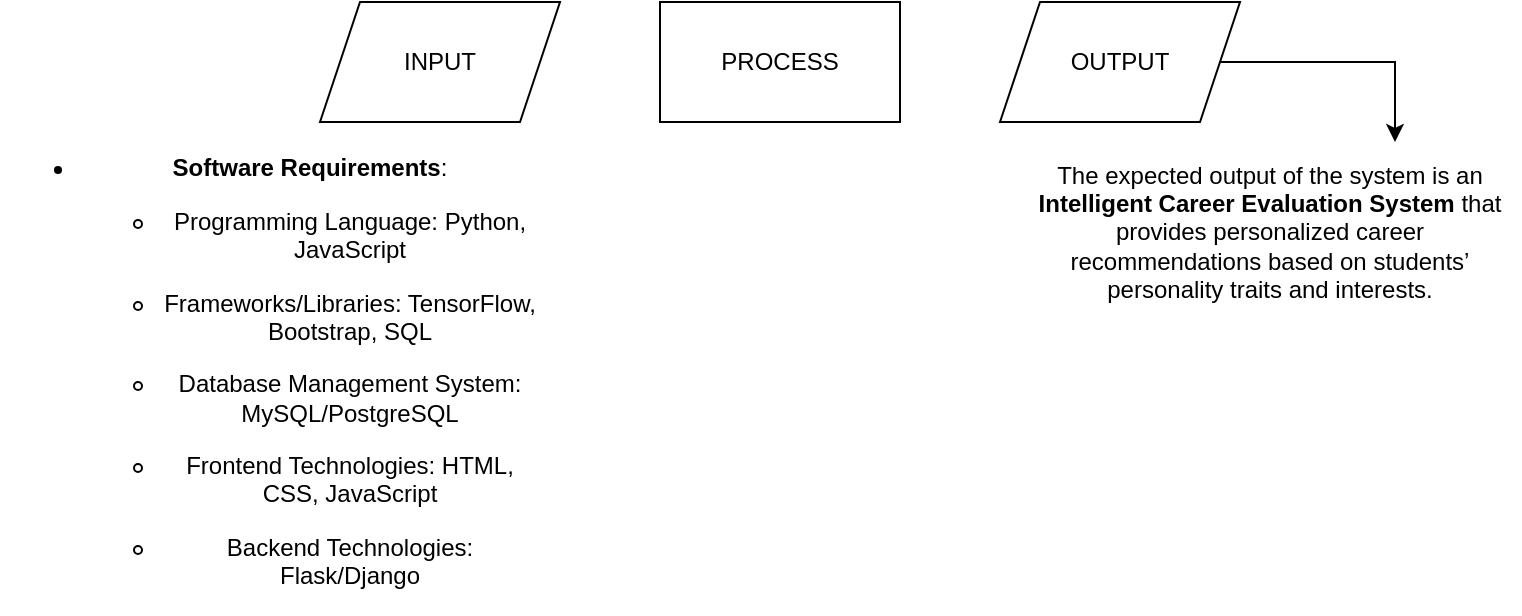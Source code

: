 <mxfile version="26.1.1" pages="4">
  <diagram id="hfyuYABr8la2JmntdbW9" name="Page-1">
    <mxGraphModel dx="1207" dy="551" grid="1" gridSize="10" guides="1" tooltips="1" connect="1" arrows="1" fold="1" page="1" pageScale="1" pageWidth="850" pageHeight="1100" math="0" shadow="0">
      <root>
        <mxCell id="0" />
        <mxCell id="1" parent="0" />
        <mxCell id="5gsKlyto8tQv6-r1u7al-3" value="PROCESS" style="rounded=0;whiteSpace=wrap;html=1;" vertex="1" parent="1">
          <mxGeometry x="360" y="220" width="120" height="60" as="geometry" />
        </mxCell>
        <mxCell id="5gsKlyto8tQv6-r1u7al-4" value="INPUT" style="shape=parallelogram;perimeter=parallelogramPerimeter;whiteSpace=wrap;html=1;fixedSize=1;" vertex="1" parent="1">
          <mxGeometry x="190" y="220" width="120" height="60" as="geometry" />
        </mxCell>
        <mxCell id="5gsKlyto8tQv6-r1u7al-12" style="edgeStyle=orthogonalEdgeStyle;rounded=0;orthogonalLoop=1;jettySize=auto;html=1;exitX=1;exitY=0.5;exitDx=0;exitDy=0;entryX=0.75;entryY=0;entryDx=0;entryDy=0;" edge="1" parent="1" source="5gsKlyto8tQv6-r1u7al-5" target="5gsKlyto8tQv6-r1u7al-8">
          <mxGeometry relative="1" as="geometry">
            <Array as="points">
              <mxPoint x="728" y="250" />
            </Array>
          </mxGeometry>
        </mxCell>
        <mxCell id="5gsKlyto8tQv6-r1u7al-5" value="OUTPUT" style="shape=parallelogram;perimeter=parallelogramPerimeter;whiteSpace=wrap;html=1;fixedSize=1;" vertex="1" parent="1">
          <mxGeometry x="530" y="220" width="120" height="60" as="geometry" />
        </mxCell>
        <mxCell id="5gsKlyto8tQv6-r1u7al-8" value="&lt;p data-pm-slice=&quot;1 1 []&quot;&gt;The expected output of the system is an &lt;strong&gt;Intelligent Career Evaluation System&lt;/strong&gt; that provides personalized career recommendations based on students’ personality traits and interests.&lt;/p&gt;" style="text;strokeColor=none;align=center;fillColor=none;html=1;verticalAlign=middle;whiteSpace=wrap;rounded=0;" vertex="1" parent="1">
          <mxGeometry x="540" y="290" width="250" height="90" as="geometry" />
        </mxCell>
        <mxCell id="5gsKlyto8tQv6-r1u7al-13" value="&lt;ul data-pm-slice=&quot;3 3 []&quot; data-spread=&quot;false&quot;&gt;&lt;li&gt;&lt;p&gt;&lt;strong&gt;Software Requirements&lt;/strong&gt;:&lt;/p&gt;&lt;ul data-spread=&quot;false&quot;&gt;&lt;li&gt;&lt;p&gt;Programming Language: Python, JavaScript&lt;/p&gt;&lt;/li&gt;&lt;li&gt;&lt;p&gt;Frameworks/Libraries: TensorFlow, Bootstrap, SQL&lt;/p&gt;&lt;/li&gt;&lt;li&gt;&lt;p&gt;Database Management System: MySQL/PostgreSQL&lt;/p&gt;&lt;/li&gt;&lt;li&gt;&lt;p&gt;Frontend Technologies: HTML, CSS, JavaScript&lt;/p&gt;&lt;/li&gt;&lt;li&gt;&lt;p&gt;Backend Technologies: Flask/Django&lt;/p&gt;&lt;/li&gt;&lt;/ul&gt;&lt;/li&gt;&lt;/ul&gt;" style="text;strokeColor=none;align=center;fillColor=none;html=1;verticalAlign=middle;whiteSpace=wrap;rounded=0;" vertex="1" parent="1">
          <mxGeometry x="30" y="290" width="270" height="230" as="geometry" />
        </mxCell>
      </root>
    </mxGraphModel>
  </diagram>
  <diagram id="goPFw3NXmJn4oZYxm_oR" name="Page-2">
    <mxGraphModel dx="1026" dy="468" grid="1" gridSize="10" guides="1" tooltips="1" connect="1" arrows="1" fold="1" page="1" pageScale="1" pageWidth="850" pageHeight="1100" math="0" shadow="0">
      <root>
        <mxCell id="0" />
        <mxCell id="1" parent="0" />
        <mxCell id="J_sBLno1oV_KEV4VT4-1-2" value="" style="shadow=0;dashed=0;html=1;strokeColor=none;fillColor=#4495D1;labelPosition=center;verticalLabelPosition=bottom;verticalAlign=top;align=center;outlineConnect=0;shape=mxgraph.veeam.2d.web_ui;" vertex="1" parent="1">
          <mxGeometry x="180" y="205.6" width="74.8" height="76.8" as="geometry" />
        </mxCell>
        <mxCell id="J_sBLno1oV_KEV4VT4-1-3" value="" style="strokeWidth=2;html=1;shape=mxgraph.flowchart.database;whiteSpace=wrap;" vertex="1" parent="1">
          <mxGeometry x="300" y="209" width="70" height="70" as="geometry" />
        </mxCell>
        <mxCell id="J_sBLno1oV_KEV4VT4-1-4" value="" style="shape=image;html=1;verticalAlign=top;verticalLabelPosition=bottom;labelBackgroundColor=#ffffff;imageAspect=0;aspect=fixed;image=https://cdn2.iconfinder.com/data/icons/essential-web-5/50/reload-refresh-redo-processing-circle-128.png" vertex="1" parent="1">
          <mxGeometry x="420" y="209" width="70" height="70" as="geometry" />
        </mxCell>
        <mxCell id="J_sBLno1oV_KEV4VT4-1-5" value="" style="aspect=fixed;sketch=0;html=1;dashed=0;whitespace=wrap;verticalLabelPosition=bottom;verticalAlign=top;fillColor=#2875E2;strokeColor=#ffffff;points=[[0.005,0.63,0],[0.1,0.2,0],[0.9,0.2,0],[0.5,0,0],[0.995,0.63,0],[0.72,0.99,0],[0.5,1,0],[0.28,0.99,0]];shape=mxgraph.kubernetes.icon2;prIcon=api" vertex="1" parent="1">
          <mxGeometry x="540" y="205.6" width="73.96" height="71" as="geometry" />
        </mxCell>
        <mxCell id="J_sBLno1oV_KEV4VT4-1-6" value="&lt;span id=&quot;docs-internal-guid-ea711663-7fff-9757-81e6-46e8104caecb&quot;&gt;&lt;span style=&quot;font-size: 11pt; font-family: &amp;quot;Times New Roman&amp;quot;, serif; background-color: transparent; font-variant-numeric: normal; font-variant-east-asian: normal; font-variant-alternates: normal; font-variant-position: normal; font-variant-emoji: normal; vertical-align: baseline; white-space-collapse: preserve;&quot;&gt;User Interface – Web-based portal for students to take assessments.&lt;/span&gt;&lt;/span&gt;" style="text;strokeColor=none;align=center;fillColor=none;html=1;verticalAlign=middle;whiteSpace=wrap;rounded=0;" vertex="1" parent="1">
          <mxGeometry x="130" y="310" width="127.4" height="30" as="geometry" />
        </mxCell>
        <mxCell id="J_sBLno1oV_KEV4VT4-1-7" value="&lt;span id=&quot;docs-internal-guid-8f9efcb6-7fff-2644-1b29-8d2b98c293bd&quot;&gt;&lt;span style=&quot;font-size: 11pt; font-family: &amp;quot;Times New Roman&amp;quot;, serif; background-color: transparent; font-variant-numeric: normal; font-variant-east-asian: normal; font-variant-alternates: normal; font-variant-position: normal; font-variant-emoji: normal; vertical-align: baseline; white-space-collapse: preserve;&quot;&gt;Database Server – Stores user data, personality assessments, and career recommendations.&lt;/span&gt;&lt;/span&gt;" style="text;strokeColor=none;align=center;fillColor=none;html=1;verticalAlign=middle;whiteSpace=wrap;rounded=0;" vertex="1" parent="1">
          <mxGeometry x="305" y="320" width="60" height="40" as="geometry" />
        </mxCell>
        <mxCell id="J_sBLno1oV_KEV4VT4-1-8" value="&lt;span id=&quot;docs-internal-guid-d424ca9e-7fff-9685-433a-0391ab42ac4c&quot;&gt;&lt;span style=&quot;font-size: 11pt; font-family: &amp;quot;Times New Roman&amp;quot;, serif; background-color: transparent; font-variant-numeric: normal; font-variant-east-asian: normal; font-variant-alternates: normal; font-variant-position: normal; font-variant-emoji: normal; vertical-align: baseline; white-space-collapse: preserve;&quot;&gt;AI Processing Module – Implements the Feedforward Neural Network for personality and career prediction.&lt;/span&gt;&lt;/span&gt;" style="text;strokeColor=none;align=center;fillColor=none;html=1;verticalAlign=middle;whiteSpace=wrap;rounded=0;" vertex="1" parent="1">
          <mxGeometry x="400" y="320" width="150" height="30" as="geometry" />
        </mxCell>
        <mxCell id="J_sBLno1oV_KEV4VT4-1-9" value="&lt;span id=&quot;docs-internal-guid-d60d98e5-7fff-f74c-c565-8c62e193e056&quot;&gt;&lt;span style=&quot;font-size: 11pt; font-family: &amp;quot;Times New Roman&amp;quot;, serif; background-color: transparent; font-variant-numeric: normal; font-variant-east-asian: normal; font-variant-alternates: normal; font-variant-position: normal; font-variant-emoji: normal; vertical-align: baseline; white-space-collapse: preserve;&quot;&gt;API Layer – Facilitates communication between the user interface, AI processing module, and database.&lt;/span&gt;&lt;/span&gt;" style="text;strokeColor=none;align=center;fillColor=none;html=1;verticalAlign=middle;whiteSpace=wrap;rounded=0;" vertex="1" parent="1">
          <mxGeometry x="560" y="320" width="150" height="30" as="geometry" />
        </mxCell>
      </root>
    </mxGraphModel>
  </diagram>
  <diagram id="1zWLd_YAzV-mSoz1XuqR" name="Page-3">
    <mxGraphModel dx="1026" dy="468" grid="1" gridSize="10" guides="1" tooltips="1" connect="1" arrows="1" fold="1" page="1" pageScale="1" pageWidth="850" pageHeight="1100" math="0" shadow="0">
      <root>
        <mxCell id="0" />
        <mxCell id="1" parent="0" />
        <mxCell id="NH6hj3DtAZYAioiBwmo1-1" value="" style="verticalLabelPosition=bottom;sketch=0;html=1;fillColor=#A153A0;strokeColor=#ffffff;verticalAlign=top;align=center;points=[[0,0.5,0],[0.125,0.25,0],[0.25,0,0],[0.5,0,0],[0.75,0,0],[0.875,0.25,0],[1,0.5,0],[0.875,0.75,0],[0.75,1,0],[0.5,1,0],[0.125,0.75,0]];pointerEvents=1;shape=mxgraph.cisco_safe.compositeIcon;bgIcon=ellipse;resIcon=mxgraph.cisco_safe.design.users;" vertex="1" parent="1">
          <mxGeometry x="160" y="170" width="80" height="80" as="geometry" />
        </mxCell>
        <mxCell id="NH6hj3DtAZYAioiBwmo1-3" value="" style="pointerEvents=1;shadow=0;dashed=0;html=1;strokeColor=none;fillColor=#4495D1;labelPosition=center;verticalLabelPosition=bottom;verticalAlign=top;align=center;outlineConnect=0;shape=mxgraph.veeam.cpu;" vertex="1" parent="1">
          <mxGeometry x="290" y="180" width="70.8" height="70" as="geometry" />
        </mxCell>
        <mxCell id="NH6hj3DtAZYAioiBwmo1-4" value="" style="strokeWidth=2;html=1;shape=mxgraph.flowchart.database;whiteSpace=wrap;" vertex="1" parent="1">
          <mxGeometry x="410" y="185" width="60" height="60" as="geometry" />
        </mxCell>
        <mxCell id="NH6hj3DtAZYAioiBwmo1-5" value="&lt;p data-pm-slice=&quot;1 1 [&amp;quot;list&amp;quot;,{&amp;quot;spread&amp;quot;:false,&amp;quot;start&amp;quot;:3469,&amp;quot;end&amp;quot;:3673},&amp;quot;regular_list_item&amp;quot;,{&amp;quot;start&amp;quot;:3469,&amp;quot;end&amp;quot;:3534}]&quot;&gt;&lt;strong&gt;Users (Students, Counselors, Admins)&lt;/strong&gt; input assessment data.&lt;/p&gt;" style="text;strokeColor=none;align=center;fillColor=none;html=1;verticalAlign=middle;whiteSpace=wrap;rounded=0;" vertex="1" parent="1">
          <mxGeometry x="170" y="290" width="60" height="30" as="geometry" />
        </mxCell>
        <mxCell id="NH6hj3DtAZYAioiBwmo1-6" value="&lt;p data-pm-slice=&quot;1 1 [&amp;quot;list&amp;quot;,{&amp;quot;spread&amp;quot;:false,&amp;quot;start&amp;quot;:3469,&amp;quot;end&amp;quot;:3673},&amp;quot;regular_list_item&amp;quot;,{&amp;quot;start&amp;quot;:3535,&amp;quot;end&amp;quot;:3611}]&quot;&gt;&lt;strong&gt;System&lt;/strong&gt; processes the data using AI and returns career recommendations.&lt;/p&gt;" style="text;strokeColor=none;align=center;fillColor=none;html=1;verticalAlign=middle;whiteSpace=wrap;rounded=0;" vertex="1" parent="1">
          <mxGeometry x="300.8" y="260" width="60" height="80" as="geometry" />
        </mxCell>
        <mxCell id="NH6hj3DtAZYAioiBwmo1-7" value="&lt;p data-pm-slice=&quot;1 1 [&amp;quot;list&amp;quot;,{&amp;quot;spread&amp;quot;:false,&amp;quot;start&amp;quot;:3469,&amp;quot;end&amp;quot;:3673},&amp;quot;regular_list_item&amp;quot;,{&amp;quot;start&amp;quot;:3612,&amp;quot;end&amp;quot;:3673}]&quot;&gt;&lt;strong&gt;Database&lt;/strong&gt; stores and retrieves user and assessment data.&lt;/p&gt;" style="text;strokeColor=none;align=center;fillColor=none;html=1;verticalAlign=middle;whiteSpace=wrap;rounded=0;" vertex="1" parent="1">
          <mxGeometry x="435" y="290" width="60" height="30" as="geometry" />
        </mxCell>
      </root>
    </mxGraphModel>
  </diagram>
  <diagram name="Copy of Page-3" id="lJrs2yb1E3An61cdDl_b">
    <mxGraphModel dx="1026" dy="468" grid="1" gridSize="10" guides="1" tooltips="1" connect="1" arrows="1" fold="1" page="1" pageScale="1" pageWidth="850" pageHeight="1100" math="0" shadow="0">
      <root>
        <mxCell id="Mfl3-B2DHubhiMzUxLJK-0" />
        <mxCell id="Mfl3-B2DHubhiMzUxLJK-1" parent="Mfl3-B2DHubhiMzUxLJK-0" />
        <mxCell id="Mfl3-B2DHubhiMzUxLJK-2" value="" style="verticalLabelPosition=bottom;sketch=0;html=1;fillColor=#A153A0;strokeColor=#ffffff;verticalAlign=top;align=center;points=[[0,0.5,0],[0.125,0.25,0],[0.25,0,0],[0.5,0,0],[0.75,0,0],[0.875,0.25,0],[1,0.5,0],[0.875,0.75,0],[0.75,1,0],[0.5,1,0],[0.125,0.75,0]];pointerEvents=1;shape=mxgraph.cisco_safe.compositeIcon;bgIcon=ellipse;resIcon=mxgraph.cisco_safe.design.users;" vertex="1" parent="Mfl3-B2DHubhiMzUxLJK-1">
          <mxGeometry x="160" y="170" width="80" height="80" as="geometry" />
        </mxCell>
        <mxCell id="Mfl3-B2DHubhiMzUxLJK-3" value="" style="pointerEvents=1;shadow=0;dashed=0;html=1;strokeColor=none;fillColor=#4495D1;labelPosition=center;verticalLabelPosition=bottom;verticalAlign=top;align=center;outlineConnect=0;shape=mxgraph.veeam.cpu;" vertex="1" parent="Mfl3-B2DHubhiMzUxLJK-1">
          <mxGeometry x="850" y="134.5" width="70.8" height="70" as="geometry" />
        </mxCell>
        <mxCell id="Mfl3-B2DHubhiMzUxLJK-4" value="" style="strokeWidth=2;html=1;shape=mxgraph.flowchart.database;whiteSpace=wrap;" vertex="1" parent="Mfl3-B2DHubhiMzUxLJK-1">
          <mxGeometry x="970" y="139.5" width="60" height="60" as="geometry" />
        </mxCell>
        <mxCell id="Mfl3-B2DHubhiMzUxLJK-5" value="&lt;p data-pm-slice=&quot;1 1 [&amp;quot;list&amp;quot;,{&amp;quot;spread&amp;quot;:false,&amp;quot;start&amp;quot;:3874,&amp;quot;end&amp;quot;:4146},&amp;quot;regular_list_item&amp;quot;,{&amp;quot;start&amp;quot;:3959,&amp;quot;end&amp;quot;:4146},&amp;quot;list&amp;quot;,{&amp;quot;spread&amp;quot;:false,&amp;quot;start&amp;quot;:4000,&amp;quot;end&amp;quot;:4146},&amp;quot;regular_list_item&amp;quot;,{&amp;quot;start&amp;quot;:4000,&amp;quot;end&amp;quot;:4035}]&quot;&gt;Users take the career assessment.&lt;/p&gt;" style="text;strokeColor=none;align=center;fillColor=none;html=1;verticalAlign=middle;whiteSpace=wrap;rounded=0;" vertex="1" parent="Mfl3-B2DHubhiMzUxLJK-1">
          <mxGeometry x="170" y="260" width="60" height="30" as="geometry" />
        </mxCell>
        <mxCell id="Mfl3-B2DHubhiMzUxLJK-6" value="&lt;p data-pm-slice=&quot;1 1 [&amp;quot;list&amp;quot;,{&amp;quot;spread&amp;quot;:false,&amp;quot;start&amp;quot;:3469,&amp;quot;end&amp;quot;:3673},&amp;quot;regular_list_item&amp;quot;,{&amp;quot;start&amp;quot;:3535,&amp;quot;end&amp;quot;:3611}]&quot;&gt;&lt;strong&gt;System&lt;/strong&gt; processes the data using AI and returns career recommendations.&lt;/p&gt;" style="text;strokeColor=none;align=center;fillColor=none;html=1;verticalAlign=middle;whiteSpace=wrap;rounded=0;" vertex="1" parent="Mfl3-B2DHubhiMzUxLJK-1">
          <mxGeometry x="860.8" y="214.5" width="60" height="80" as="geometry" />
        </mxCell>
        <mxCell id="Mfl3-B2DHubhiMzUxLJK-7" value="&lt;p data-pm-slice=&quot;1 1 [&amp;quot;list&amp;quot;,{&amp;quot;spread&amp;quot;:false,&amp;quot;start&amp;quot;:3469,&amp;quot;end&amp;quot;:3673},&amp;quot;regular_list_item&amp;quot;,{&amp;quot;start&amp;quot;:3612,&amp;quot;end&amp;quot;:3673}]&quot;&gt;&lt;strong&gt;Database&lt;/strong&gt; stores and retrieves user and assessment data.&lt;/p&gt;" style="text;strokeColor=none;align=center;fillColor=none;html=1;verticalAlign=middle;whiteSpace=wrap;rounded=0;" vertex="1" parent="Mfl3-B2DHubhiMzUxLJK-1">
          <mxGeometry x="995" y="244.5" width="60" height="30" as="geometry" />
        </mxCell>
        <mxCell id="hj5h9a5j6cOZIYHz8AMD-0" value="" style="shape=image;html=1;verticalAlign=top;verticalLabelPosition=bottom;labelBackgroundColor=#ffffff;imageAspect=0;aspect=fixed;image=https://cdn2.iconfinder.com/data/icons/essential-web-5/50/reload-refresh-redo-processing-circle-128.png" vertex="1" parent="Mfl3-B2DHubhiMzUxLJK-1">
          <mxGeometry x="290" y="175" width="70" height="70" as="geometry" />
        </mxCell>
        <mxCell id="hj5h9a5j6cOZIYHz8AMD-1" value="&lt;p data-pm-slice=&quot;1 1 [&amp;quot;list&amp;quot;,{&amp;quot;spread&amp;quot;:false,&amp;quot;start&amp;quot;:3874,&amp;quot;end&amp;quot;:4146},&amp;quot;regular_list_item&amp;quot;,{&amp;quot;start&amp;quot;:3959,&amp;quot;end&amp;quot;:4146},&amp;quot;list&amp;quot;,{&amp;quot;spread&amp;quot;:false,&amp;quot;start&amp;quot;:4000,&amp;quot;end&amp;quot;:4146},&amp;quot;regular_list_item&amp;quot;,{&amp;quot;start&amp;quot;:4038,&amp;quot;end&amp;quot;:4072}]&quot;&gt;The system processes input data.&lt;/p&gt;" style="text;strokeColor=none;align=center;fillColor=none;html=1;verticalAlign=middle;whiteSpace=wrap;rounded=0;" vertex="1" parent="Mfl3-B2DHubhiMzUxLJK-1">
          <mxGeometry x="285" y="260" width="75" height="30" as="geometry" />
        </mxCell>
        <mxCell id="hj5h9a5j6cOZIYHz8AMD-2" style="edgeStyle=orthogonalEdgeStyle;rounded=0;orthogonalLoop=1;jettySize=auto;html=1;exitX=0.5;exitY=1;exitDx=0;exitDy=0;" edge="1" parent="Mfl3-B2DHubhiMzUxLJK-1" source="hj5h9a5j6cOZIYHz8AMD-1" target="hj5h9a5j6cOZIYHz8AMD-1">
          <mxGeometry relative="1" as="geometry" />
        </mxCell>
        <mxCell id="LTokflXVkix4B-vKfUFl-0" value="" style="aspect=fixed;sketch=0;html=1;dashed=0;whitespace=wrap;verticalLabelPosition=bottom;verticalAlign=top;fillColor=#2875E2;strokeColor=#ffffff;points=[[0.005,0.63,0],[0.1,0.2,0],[0.9,0.2,0],[0.5,0,0],[0.995,0.63,0],[0.72,0.99,0],[0.5,1,0],[0.28,0.99,0]];shape=mxgraph.kubernetes.icon2;prIcon=api" vertex="1" parent="Mfl3-B2DHubhiMzUxLJK-1">
          <mxGeometry x="400" y="179" width="73.96" height="71" as="geometry" />
        </mxCell>
        <mxCell id="LTokflXVkix4B-vKfUFl-1" value="&lt;p data-pm-slice=&quot;1 1 [&amp;quot;list&amp;quot;,{&amp;quot;spread&amp;quot;:false,&amp;quot;start&amp;quot;:3874,&amp;quot;end&amp;quot;:4146},&amp;quot;regular_list_item&amp;quot;,{&amp;quot;start&amp;quot;:3959,&amp;quot;end&amp;quot;:4146},&amp;quot;list&amp;quot;,{&amp;quot;spread&amp;quot;:false,&amp;quot;start&amp;quot;:4000,&amp;quot;end&amp;quot;:4146},&amp;quot;regular_list_item&amp;quot;,{&amp;quot;start&amp;quot;:4075,&amp;quot;end&amp;quot;:4106}]&quot;&gt;AI generates recommendations.&lt;/p&gt;" style="text;strokeColor=none;align=center;fillColor=none;html=1;verticalAlign=middle;whiteSpace=wrap;rounded=0;" vertex="1" parent="Mfl3-B2DHubhiMzUxLJK-1">
          <mxGeometry x="418.96" y="260" width="36.04" height="30" as="geometry" />
        </mxCell>
        <mxCell id="LTokflXVkix4B-vKfUFl-2" value="" style="shape=image;html=1;verticalAlign=top;verticalLabelPosition=bottom;labelBackgroundColor=#ffffff;imageAspect=0;aspect=fixed;image=https://cdn3.iconfinder.com/data/icons/essential-pack-2/48/17-Emotion_-_Happy-128.png" vertex="1" parent="Mfl3-B2DHubhiMzUxLJK-1">
          <mxGeometry x="524" y="189" width="71" height="71" as="geometry" />
        </mxCell>
        <mxCell id="LTokflXVkix4B-vKfUFl-3" value="&lt;p data-pm-slice=&quot;1 1 [&amp;quot;list&amp;quot;,{&amp;quot;spread&amp;quot;:false,&amp;quot;start&amp;quot;:3874,&amp;quot;end&amp;quot;:4146},&amp;quot;regular_list_item&amp;quot;,{&amp;quot;start&amp;quot;:3959,&amp;quot;end&amp;quot;:4146},&amp;quot;list&amp;quot;,{&amp;quot;spread&amp;quot;:false,&amp;quot;start&amp;quot;:4000,&amp;quot;end&amp;quot;:4146},&amp;quot;regular_list_item&amp;quot;,{&amp;quot;start&amp;quot;:4109,&amp;quot;end&amp;quot;:4146}]&quot;&gt;Users receive personalized results.&lt;/p&gt;" style="text;strokeColor=none;align=center;fillColor=none;html=1;verticalAlign=middle;whiteSpace=wrap;rounded=0;" vertex="1" parent="Mfl3-B2DHubhiMzUxLJK-1">
          <mxGeometry x="510" y="264.5" width="116" height="30" as="geometry" />
        </mxCell>
      </root>
    </mxGraphModel>
  </diagram>
</mxfile>
